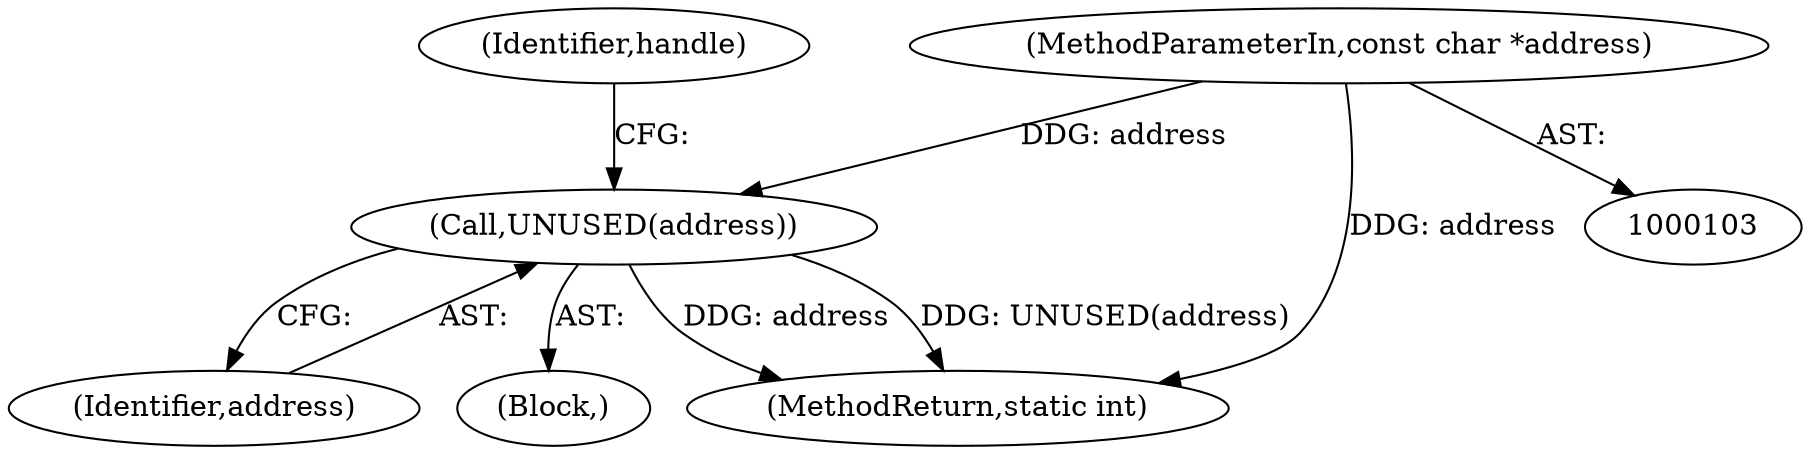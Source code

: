 digraph "0_Android_472271b153c5dc53c28beac55480a8d8434b2d5c_2@pointer" {
"1000110" [label="(MethodParameterIn,const char *address)"];
"1000124" [label="(Call,UNUSED(address))"];
"1000124" [label="(Call,UNUSED(address))"];
"1000125" [label="(Identifier,address)"];
"1000111" [label="(Block,)"];
"1000110" [label="(MethodParameterIn,const char *address)"];
"1000417" [label="(MethodReturn,static int)"];
"1000127" [label="(Identifier,handle)"];
"1000110" -> "1000103"  [label="AST: "];
"1000110" -> "1000417"  [label="DDG: address"];
"1000110" -> "1000124"  [label="DDG: address"];
"1000124" -> "1000111"  [label="AST: "];
"1000124" -> "1000125"  [label="CFG: "];
"1000125" -> "1000124"  [label="AST: "];
"1000127" -> "1000124"  [label="CFG: "];
"1000124" -> "1000417"  [label="DDG: address"];
"1000124" -> "1000417"  [label="DDG: UNUSED(address)"];
}
